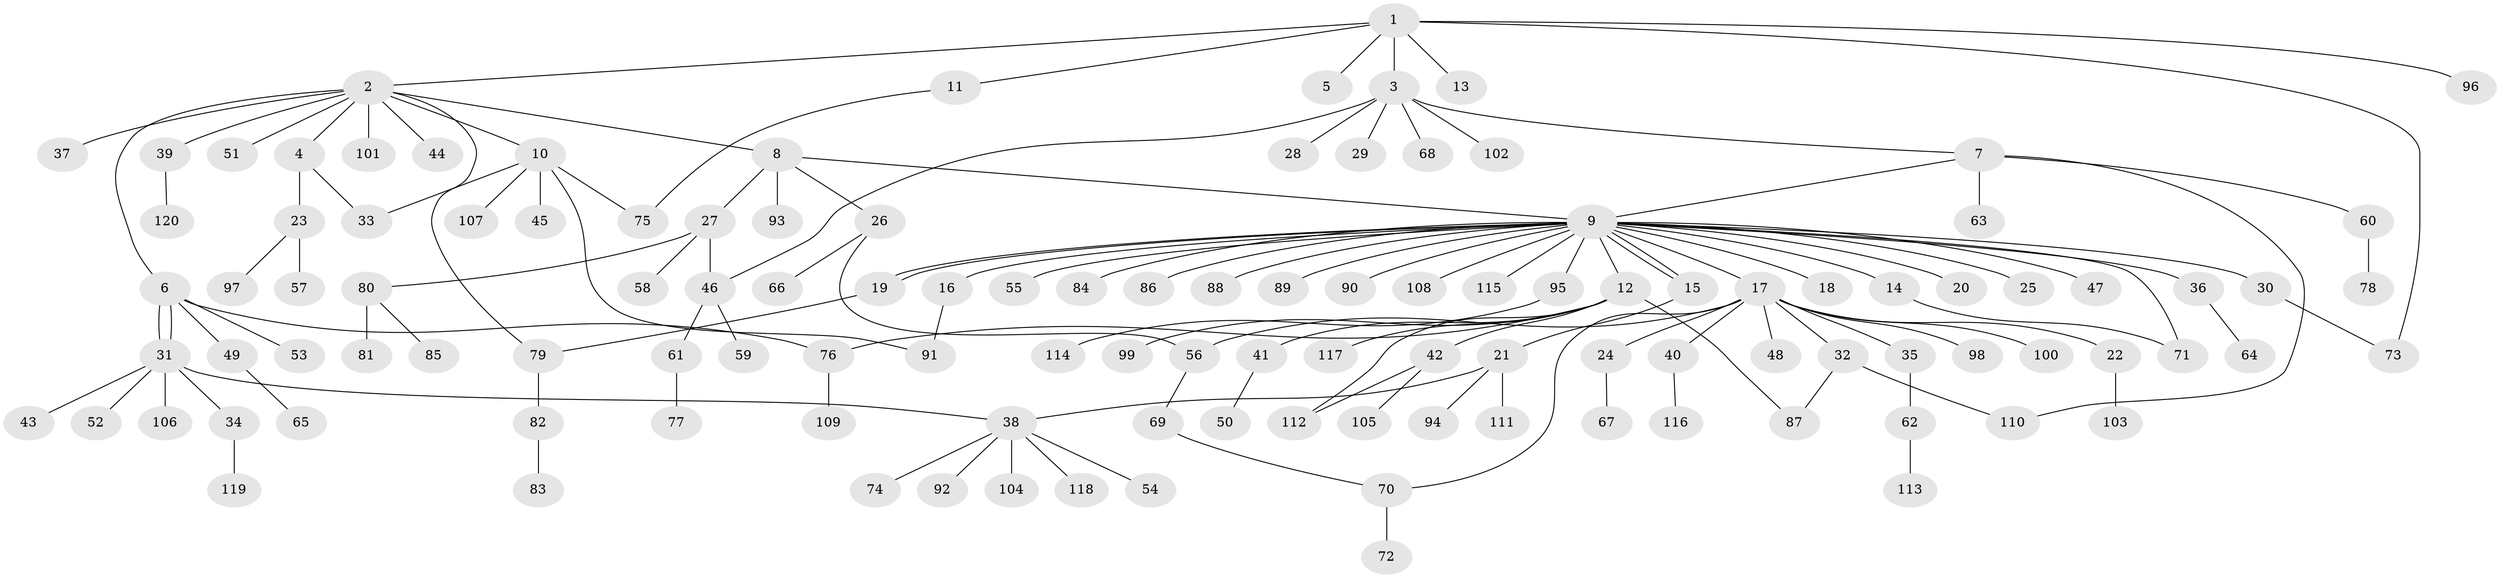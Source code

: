 // coarse degree distribution, {6: 0.0410958904109589, 1: 0.589041095890411, 3: 0.0958904109589041, 9: 0.0136986301369863, 5: 0.0273972602739726, 4: 0.0547945205479452, 2: 0.1506849315068493, 10: 0.0136986301369863, 21: 0.0136986301369863}
// Generated by graph-tools (version 1.1) at 2025/36/03/04/25 23:36:49]
// undirected, 120 vertices, 137 edges
graph export_dot {
  node [color=gray90,style=filled];
  1;
  2;
  3;
  4;
  5;
  6;
  7;
  8;
  9;
  10;
  11;
  12;
  13;
  14;
  15;
  16;
  17;
  18;
  19;
  20;
  21;
  22;
  23;
  24;
  25;
  26;
  27;
  28;
  29;
  30;
  31;
  32;
  33;
  34;
  35;
  36;
  37;
  38;
  39;
  40;
  41;
  42;
  43;
  44;
  45;
  46;
  47;
  48;
  49;
  50;
  51;
  52;
  53;
  54;
  55;
  56;
  57;
  58;
  59;
  60;
  61;
  62;
  63;
  64;
  65;
  66;
  67;
  68;
  69;
  70;
  71;
  72;
  73;
  74;
  75;
  76;
  77;
  78;
  79;
  80;
  81;
  82;
  83;
  84;
  85;
  86;
  87;
  88;
  89;
  90;
  91;
  92;
  93;
  94;
  95;
  96;
  97;
  98;
  99;
  100;
  101;
  102;
  103;
  104;
  105;
  106;
  107;
  108;
  109;
  110;
  111;
  112;
  113;
  114;
  115;
  116;
  117;
  118;
  119;
  120;
  1 -- 2;
  1 -- 3;
  1 -- 5;
  1 -- 11;
  1 -- 13;
  1 -- 73;
  1 -- 96;
  2 -- 4;
  2 -- 6;
  2 -- 8;
  2 -- 10;
  2 -- 37;
  2 -- 39;
  2 -- 44;
  2 -- 51;
  2 -- 79;
  2 -- 101;
  3 -- 7;
  3 -- 28;
  3 -- 29;
  3 -- 46;
  3 -- 68;
  3 -- 102;
  4 -- 23;
  4 -- 33;
  6 -- 31;
  6 -- 31;
  6 -- 49;
  6 -- 53;
  6 -- 76;
  7 -- 9;
  7 -- 60;
  7 -- 63;
  7 -- 110;
  8 -- 9;
  8 -- 26;
  8 -- 27;
  8 -- 93;
  9 -- 12;
  9 -- 14;
  9 -- 15;
  9 -- 15;
  9 -- 16;
  9 -- 17;
  9 -- 18;
  9 -- 19;
  9 -- 19;
  9 -- 20;
  9 -- 25;
  9 -- 30;
  9 -- 36;
  9 -- 47;
  9 -- 55;
  9 -- 71;
  9 -- 84;
  9 -- 86;
  9 -- 88;
  9 -- 89;
  9 -- 90;
  9 -- 95;
  9 -- 108;
  9 -- 115;
  10 -- 33;
  10 -- 45;
  10 -- 75;
  10 -- 91;
  10 -- 107;
  11 -- 75;
  12 -- 41;
  12 -- 42;
  12 -- 76;
  12 -- 87;
  12 -- 99;
  12 -- 112;
  12 -- 117;
  14 -- 71;
  15 -- 21;
  16 -- 91;
  17 -- 22;
  17 -- 24;
  17 -- 32;
  17 -- 35;
  17 -- 40;
  17 -- 48;
  17 -- 56;
  17 -- 70;
  17 -- 98;
  17 -- 100;
  19 -- 79;
  21 -- 38;
  21 -- 94;
  21 -- 111;
  22 -- 103;
  23 -- 57;
  23 -- 97;
  24 -- 67;
  26 -- 56;
  26 -- 66;
  27 -- 46;
  27 -- 58;
  27 -- 80;
  30 -- 73;
  31 -- 34;
  31 -- 38;
  31 -- 43;
  31 -- 52;
  31 -- 106;
  32 -- 87;
  32 -- 110;
  34 -- 119;
  35 -- 62;
  36 -- 64;
  38 -- 54;
  38 -- 74;
  38 -- 92;
  38 -- 104;
  38 -- 118;
  39 -- 120;
  40 -- 116;
  41 -- 50;
  42 -- 105;
  42 -- 112;
  46 -- 59;
  46 -- 61;
  49 -- 65;
  56 -- 69;
  60 -- 78;
  61 -- 77;
  62 -- 113;
  69 -- 70;
  70 -- 72;
  76 -- 109;
  79 -- 82;
  80 -- 81;
  80 -- 85;
  82 -- 83;
  95 -- 114;
}
